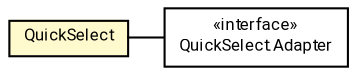 #!/usr/local/bin/dot
#
# Class diagram 
# Generated by UMLGraph version R5_7_2-60-g0e99a6 (http://www.spinellis.gr/umlgraph/)
#

digraph G {
	graph [fontnames="svg"]
	edge [fontname="Roboto",fontsize=7,labelfontname="Roboto",labelfontsize=7,color="black"];
	node [fontname="Roboto",fontcolor="black",fontsize=8,shape=plaintext,margin=0,width=0,height=0];
	nodesep=0.15;
	ranksep=0.25;
	rankdir=LR;
	// de.lmu.ifi.dbs.elki.utilities.datastructures.QuickSelect
	c8525340 [label=<<table title="de.lmu.ifi.dbs.elki.utilities.datastructures.QuickSelect" border="0" cellborder="1" cellspacing="0" cellpadding="2" bgcolor="lemonChiffon" href="QuickSelect.html" target="_parent">
		<tr><td><table border="0" cellspacing="0" cellpadding="1">
		<tr><td align="center" balign="center"> <font face="Roboto">QuickSelect</font> </td></tr>
		</table></td></tr>
		</table>>, URL="QuickSelect.html"];
	// de.lmu.ifi.dbs.elki.utilities.datastructures.QuickSelect.Adapter<T>
	c8525341 [label=<<table title="de.lmu.ifi.dbs.elki.utilities.datastructures.QuickSelect.Adapter" border="0" cellborder="1" cellspacing="0" cellpadding="2" href="QuickSelect.Adapter.html" target="_parent">
		<tr><td><table border="0" cellspacing="0" cellpadding="1">
		<tr><td align="center" balign="center"> &#171;interface&#187; </td></tr>
		<tr><td align="center" balign="center"> <font face="Roboto">QuickSelect.Adapter</font> </td></tr>
		</table></td></tr>
		</table>>, URL="QuickSelect.Adapter.html"];
	// de.lmu.ifi.dbs.elki.utilities.datastructures.QuickSelect assoc de.lmu.ifi.dbs.elki.utilities.datastructures.QuickSelect.Adapter<T>
	c8525340 -> c8525341 [arrowhead=none,weight=2];
}


